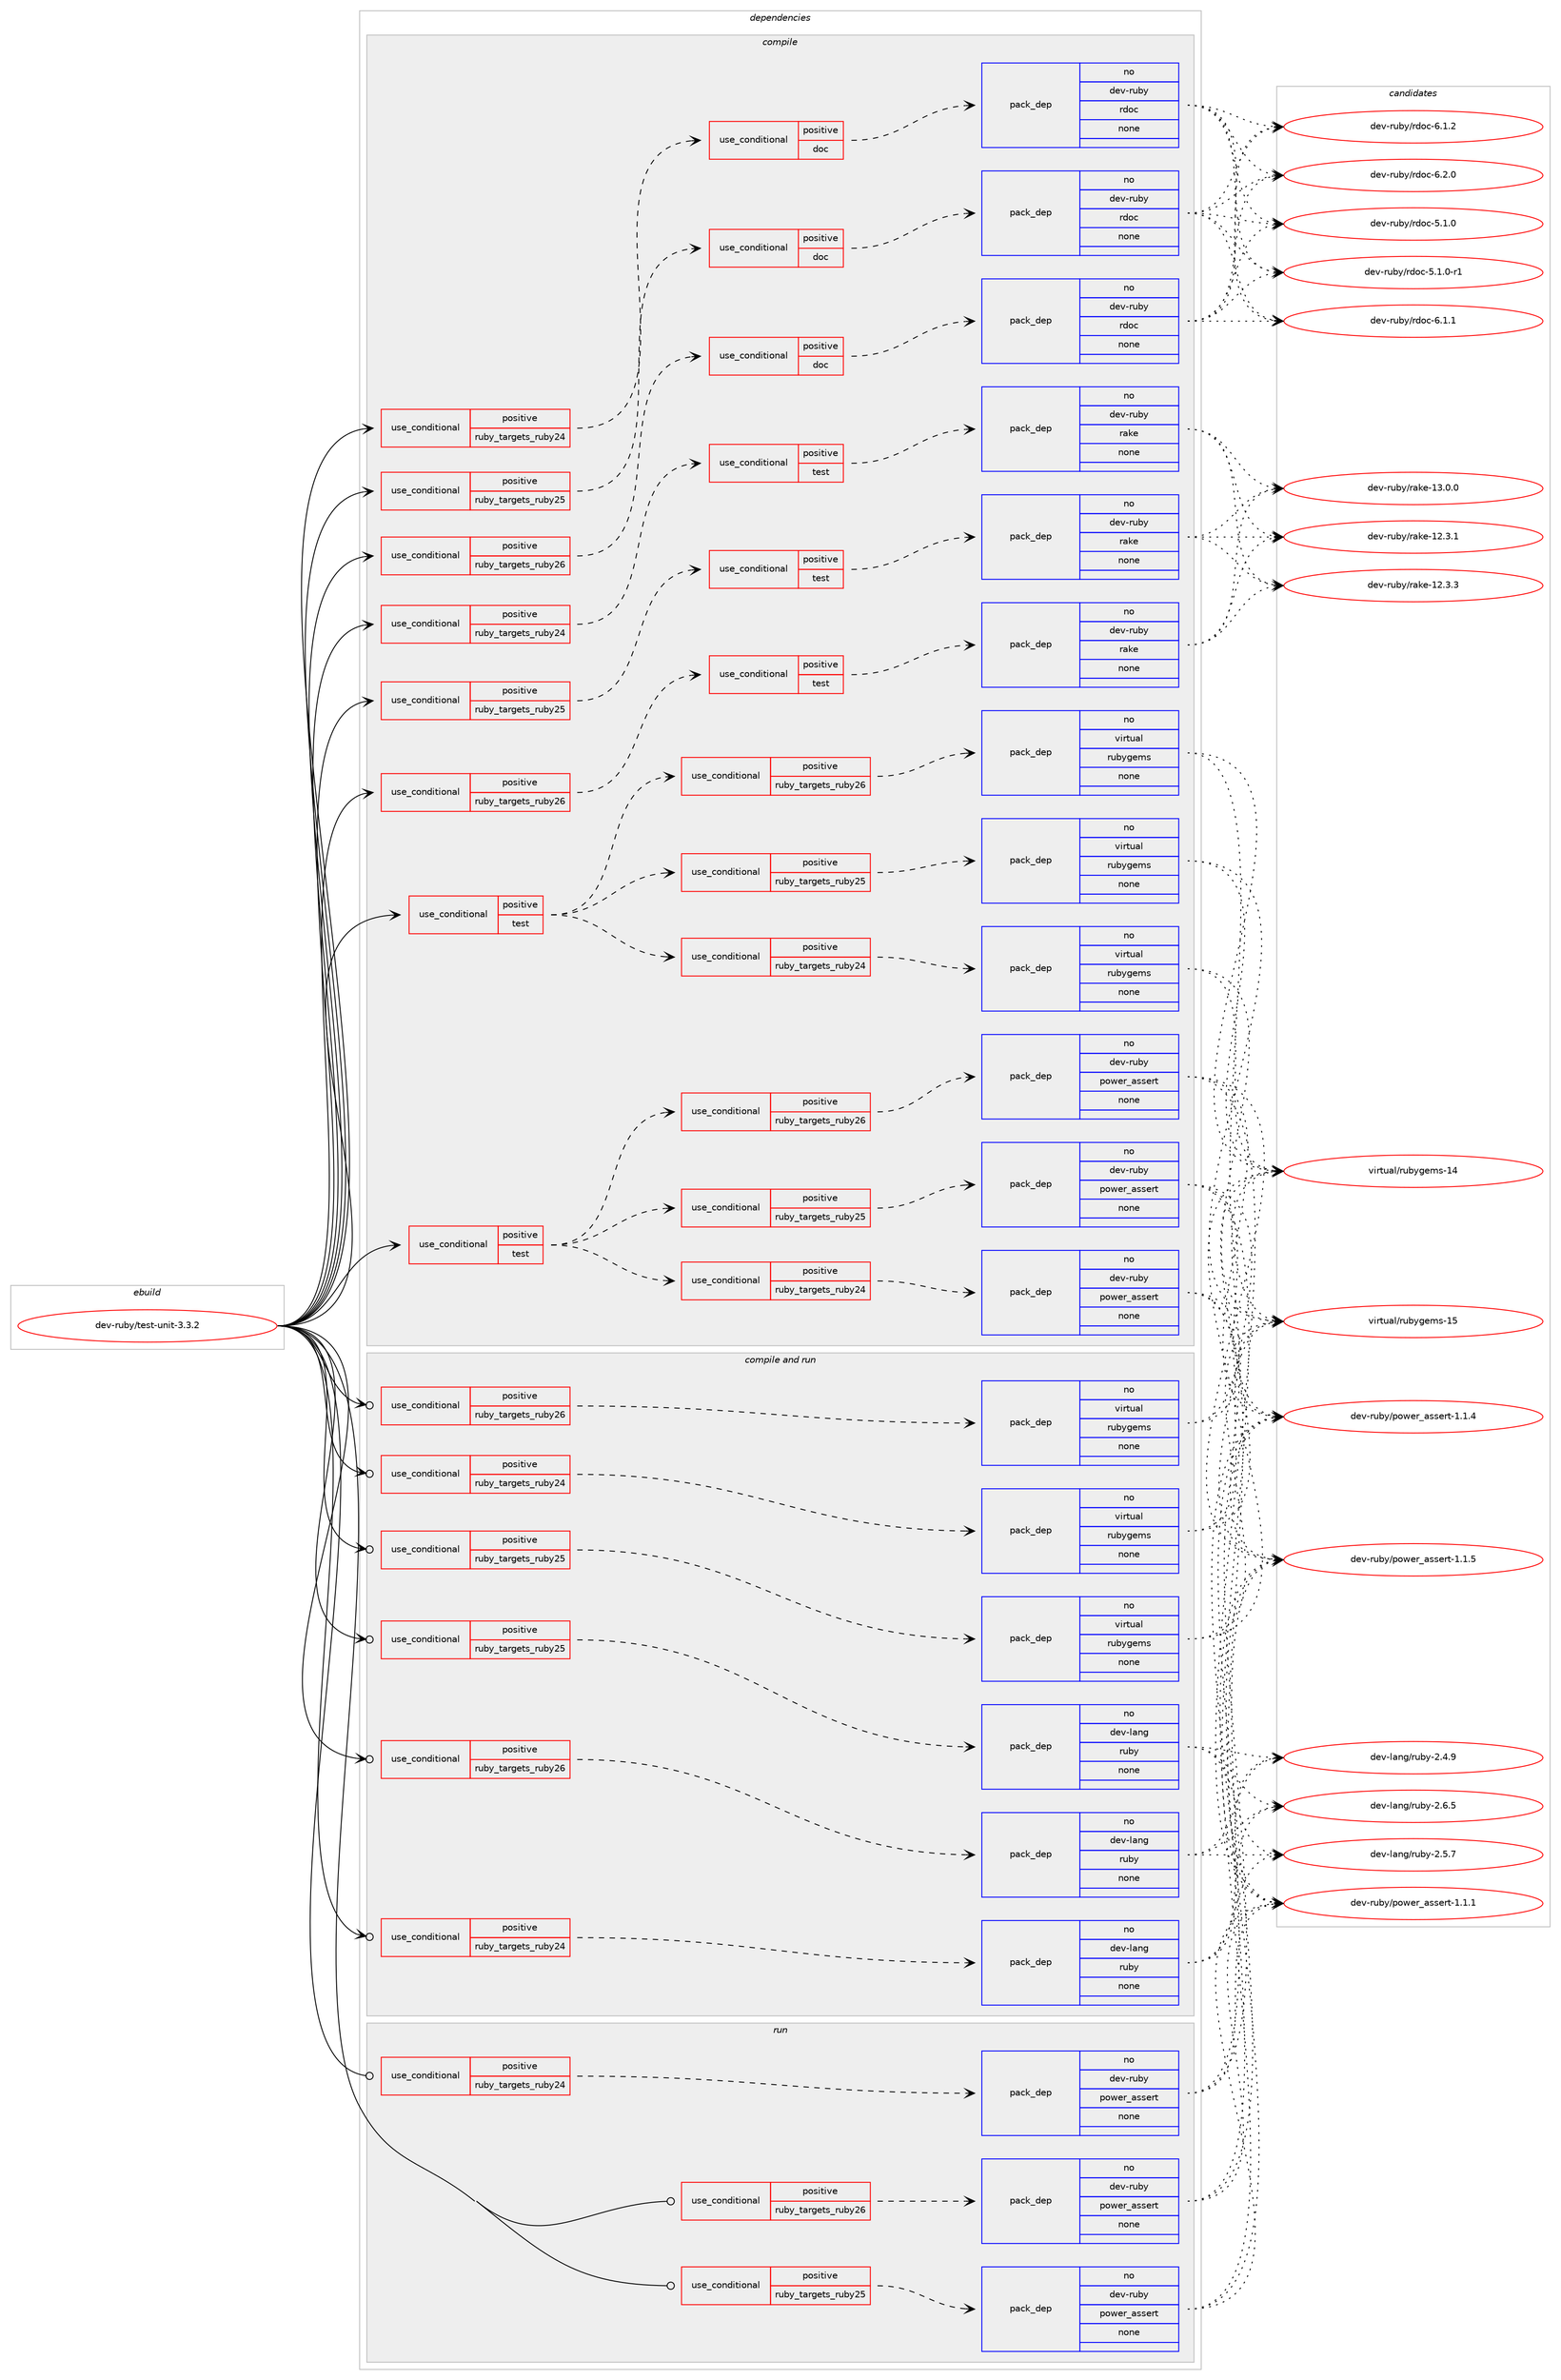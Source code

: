 digraph prolog {

# *************
# Graph options
# *************

newrank=true;
concentrate=true;
compound=true;
graph [rankdir=LR,fontname=Helvetica,fontsize=10,ranksep=1.5];#, ranksep=2.5, nodesep=0.2];
edge  [arrowhead=vee];
node  [fontname=Helvetica,fontsize=10];

# **********
# The ebuild
# **********

subgraph cluster_leftcol {
color=gray;
rank=same;
label=<<i>ebuild</i>>;
id [label="dev-ruby/test-unit-3.3.2", color=red, width=4, href="../dev-ruby/test-unit-3.3.2.svg"];
}

# ****************
# The dependencies
# ****************

subgraph cluster_midcol {
color=gray;
label=<<i>dependencies</i>>;
subgraph cluster_compile {
fillcolor="#eeeeee";
style=filled;
label=<<i>compile</i>>;
subgraph cond179171 {
dependency718991 [label=<<TABLE BORDER="0" CELLBORDER="1" CELLSPACING="0" CELLPADDING="4"><TR><TD ROWSPAN="3" CELLPADDING="10">use_conditional</TD></TR><TR><TD>positive</TD></TR><TR><TD>ruby_targets_ruby24</TD></TR></TABLE>>, shape=none, color=red];
subgraph cond179172 {
dependency718992 [label=<<TABLE BORDER="0" CELLBORDER="1" CELLSPACING="0" CELLPADDING="4"><TR><TD ROWSPAN="3" CELLPADDING="10">use_conditional</TD></TR><TR><TD>positive</TD></TR><TR><TD>doc</TD></TR></TABLE>>, shape=none, color=red];
subgraph pack527774 {
dependency718993 [label=<<TABLE BORDER="0" CELLBORDER="1" CELLSPACING="0" CELLPADDING="4" WIDTH="220"><TR><TD ROWSPAN="6" CELLPADDING="30">pack_dep</TD></TR><TR><TD WIDTH="110">no</TD></TR><TR><TD>dev-ruby</TD></TR><TR><TD>rdoc</TD></TR><TR><TD>none</TD></TR><TR><TD></TD></TR></TABLE>>, shape=none, color=blue];
}
dependency718992:e -> dependency718993:w [weight=20,style="dashed",arrowhead="vee"];
}
dependency718991:e -> dependency718992:w [weight=20,style="dashed",arrowhead="vee"];
}
id:e -> dependency718991:w [weight=20,style="solid",arrowhead="vee"];
subgraph cond179173 {
dependency718994 [label=<<TABLE BORDER="0" CELLBORDER="1" CELLSPACING="0" CELLPADDING="4"><TR><TD ROWSPAN="3" CELLPADDING="10">use_conditional</TD></TR><TR><TD>positive</TD></TR><TR><TD>ruby_targets_ruby24</TD></TR></TABLE>>, shape=none, color=red];
subgraph cond179174 {
dependency718995 [label=<<TABLE BORDER="0" CELLBORDER="1" CELLSPACING="0" CELLPADDING="4"><TR><TD ROWSPAN="3" CELLPADDING="10">use_conditional</TD></TR><TR><TD>positive</TD></TR><TR><TD>test</TD></TR></TABLE>>, shape=none, color=red];
subgraph pack527775 {
dependency718996 [label=<<TABLE BORDER="0" CELLBORDER="1" CELLSPACING="0" CELLPADDING="4" WIDTH="220"><TR><TD ROWSPAN="6" CELLPADDING="30">pack_dep</TD></TR><TR><TD WIDTH="110">no</TD></TR><TR><TD>dev-ruby</TD></TR><TR><TD>rake</TD></TR><TR><TD>none</TD></TR><TR><TD></TD></TR></TABLE>>, shape=none, color=blue];
}
dependency718995:e -> dependency718996:w [weight=20,style="dashed",arrowhead="vee"];
}
dependency718994:e -> dependency718995:w [weight=20,style="dashed",arrowhead="vee"];
}
id:e -> dependency718994:w [weight=20,style="solid",arrowhead="vee"];
subgraph cond179175 {
dependency718997 [label=<<TABLE BORDER="0" CELLBORDER="1" CELLSPACING="0" CELLPADDING="4"><TR><TD ROWSPAN="3" CELLPADDING="10">use_conditional</TD></TR><TR><TD>positive</TD></TR><TR><TD>ruby_targets_ruby25</TD></TR></TABLE>>, shape=none, color=red];
subgraph cond179176 {
dependency718998 [label=<<TABLE BORDER="0" CELLBORDER="1" CELLSPACING="0" CELLPADDING="4"><TR><TD ROWSPAN="3" CELLPADDING="10">use_conditional</TD></TR><TR><TD>positive</TD></TR><TR><TD>doc</TD></TR></TABLE>>, shape=none, color=red];
subgraph pack527776 {
dependency718999 [label=<<TABLE BORDER="0" CELLBORDER="1" CELLSPACING="0" CELLPADDING="4" WIDTH="220"><TR><TD ROWSPAN="6" CELLPADDING="30">pack_dep</TD></TR><TR><TD WIDTH="110">no</TD></TR><TR><TD>dev-ruby</TD></TR><TR><TD>rdoc</TD></TR><TR><TD>none</TD></TR><TR><TD></TD></TR></TABLE>>, shape=none, color=blue];
}
dependency718998:e -> dependency718999:w [weight=20,style="dashed",arrowhead="vee"];
}
dependency718997:e -> dependency718998:w [weight=20,style="dashed",arrowhead="vee"];
}
id:e -> dependency718997:w [weight=20,style="solid",arrowhead="vee"];
subgraph cond179177 {
dependency719000 [label=<<TABLE BORDER="0" CELLBORDER="1" CELLSPACING="0" CELLPADDING="4"><TR><TD ROWSPAN="3" CELLPADDING="10">use_conditional</TD></TR><TR><TD>positive</TD></TR><TR><TD>ruby_targets_ruby25</TD></TR></TABLE>>, shape=none, color=red];
subgraph cond179178 {
dependency719001 [label=<<TABLE BORDER="0" CELLBORDER="1" CELLSPACING="0" CELLPADDING="4"><TR><TD ROWSPAN="3" CELLPADDING="10">use_conditional</TD></TR><TR><TD>positive</TD></TR><TR><TD>test</TD></TR></TABLE>>, shape=none, color=red];
subgraph pack527777 {
dependency719002 [label=<<TABLE BORDER="0" CELLBORDER="1" CELLSPACING="0" CELLPADDING="4" WIDTH="220"><TR><TD ROWSPAN="6" CELLPADDING="30">pack_dep</TD></TR><TR><TD WIDTH="110">no</TD></TR><TR><TD>dev-ruby</TD></TR><TR><TD>rake</TD></TR><TR><TD>none</TD></TR><TR><TD></TD></TR></TABLE>>, shape=none, color=blue];
}
dependency719001:e -> dependency719002:w [weight=20,style="dashed",arrowhead="vee"];
}
dependency719000:e -> dependency719001:w [weight=20,style="dashed",arrowhead="vee"];
}
id:e -> dependency719000:w [weight=20,style="solid",arrowhead="vee"];
subgraph cond179179 {
dependency719003 [label=<<TABLE BORDER="0" CELLBORDER="1" CELLSPACING="0" CELLPADDING="4"><TR><TD ROWSPAN="3" CELLPADDING="10">use_conditional</TD></TR><TR><TD>positive</TD></TR><TR><TD>ruby_targets_ruby26</TD></TR></TABLE>>, shape=none, color=red];
subgraph cond179180 {
dependency719004 [label=<<TABLE BORDER="0" CELLBORDER="1" CELLSPACING="0" CELLPADDING="4"><TR><TD ROWSPAN="3" CELLPADDING="10">use_conditional</TD></TR><TR><TD>positive</TD></TR><TR><TD>doc</TD></TR></TABLE>>, shape=none, color=red];
subgraph pack527778 {
dependency719005 [label=<<TABLE BORDER="0" CELLBORDER="1" CELLSPACING="0" CELLPADDING="4" WIDTH="220"><TR><TD ROWSPAN="6" CELLPADDING="30">pack_dep</TD></TR><TR><TD WIDTH="110">no</TD></TR><TR><TD>dev-ruby</TD></TR><TR><TD>rdoc</TD></TR><TR><TD>none</TD></TR><TR><TD></TD></TR></TABLE>>, shape=none, color=blue];
}
dependency719004:e -> dependency719005:w [weight=20,style="dashed",arrowhead="vee"];
}
dependency719003:e -> dependency719004:w [weight=20,style="dashed",arrowhead="vee"];
}
id:e -> dependency719003:w [weight=20,style="solid",arrowhead="vee"];
subgraph cond179181 {
dependency719006 [label=<<TABLE BORDER="0" CELLBORDER="1" CELLSPACING="0" CELLPADDING="4"><TR><TD ROWSPAN="3" CELLPADDING="10">use_conditional</TD></TR><TR><TD>positive</TD></TR><TR><TD>ruby_targets_ruby26</TD></TR></TABLE>>, shape=none, color=red];
subgraph cond179182 {
dependency719007 [label=<<TABLE BORDER="0" CELLBORDER="1" CELLSPACING="0" CELLPADDING="4"><TR><TD ROWSPAN="3" CELLPADDING="10">use_conditional</TD></TR><TR><TD>positive</TD></TR><TR><TD>test</TD></TR></TABLE>>, shape=none, color=red];
subgraph pack527779 {
dependency719008 [label=<<TABLE BORDER="0" CELLBORDER="1" CELLSPACING="0" CELLPADDING="4" WIDTH="220"><TR><TD ROWSPAN="6" CELLPADDING="30">pack_dep</TD></TR><TR><TD WIDTH="110">no</TD></TR><TR><TD>dev-ruby</TD></TR><TR><TD>rake</TD></TR><TR><TD>none</TD></TR><TR><TD></TD></TR></TABLE>>, shape=none, color=blue];
}
dependency719007:e -> dependency719008:w [weight=20,style="dashed",arrowhead="vee"];
}
dependency719006:e -> dependency719007:w [weight=20,style="dashed",arrowhead="vee"];
}
id:e -> dependency719006:w [weight=20,style="solid",arrowhead="vee"];
subgraph cond179183 {
dependency719009 [label=<<TABLE BORDER="0" CELLBORDER="1" CELLSPACING="0" CELLPADDING="4"><TR><TD ROWSPAN="3" CELLPADDING="10">use_conditional</TD></TR><TR><TD>positive</TD></TR><TR><TD>test</TD></TR></TABLE>>, shape=none, color=red];
subgraph cond179184 {
dependency719010 [label=<<TABLE BORDER="0" CELLBORDER="1" CELLSPACING="0" CELLPADDING="4"><TR><TD ROWSPAN="3" CELLPADDING="10">use_conditional</TD></TR><TR><TD>positive</TD></TR><TR><TD>ruby_targets_ruby24</TD></TR></TABLE>>, shape=none, color=red];
subgraph pack527780 {
dependency719011 [label=<<TABLE BORDER="0" CELLBORDER="1" CELLSPACING="0" CELLPADDING="4" WIDTH="220"><TR><TD ROWSPAN="6" CELLPADDING="30">pack_dep</TD></TR><TR><TD WIDTH="110">no</TD></TR><TR><TD>dev-ruby</TD></TR><TR><TD>power_assert</TD></TR><TR><TD>none</TD></TR><TR><TD></TD></TR></TABLE>>, shape=none, color=blue];
}
dependency719010:e -> dependency719011:w [weight=20,style="dashed",arrowhead="vee"];
}
dependency719009:e -> dependency719010:w [weight=20,style="dashed",arrowhead="vee"];
subgraph cond179185 {
dependency719012 [label=<<TABLE BORDER="0" CELLBORDER="1" CELLSPACING="0" CELLPADDING="4"><TR><TD ROWSPAN="3" CELLPADDING="10">use_conditional</TD></TR><TR><TD>positive</TD></TR><TR><TD>ruby_targets_ruby25</TD></TR></TABLE>>, shape=none, color=red];
subgraph pack527781 {
dependency719013 [label=<<TABLE BORDER="0" CELLBORDER="1" CELLSPACING="0" CELLPADDING="4" WIDTH="220"><TR><TD ROWSPAN="6" CELLPADDING="30">pack_dep</TD></TR><TR><TD WIDTH="110">no</TD></TR><TR><TD>dev-ruby</TD></TR><TR><TD>power_assert</TD></TR><TR><TD>none</TD></TR><TR><TD></TD></TR></TABLE>>, shape=none, color=blue];
}
dependency719012:e -> dependency719013:w [weight=20,style="dashed",arrowhead="vee"];
}
dependency719009:e -> dependency719012:w [weight=20,style="dashed",arrowhead="vee"];
subgraph cond179186 {
dependency719014 [label=<<TABLE BORDER="0" CELLBORDER="1" CELLSPACING="0" CELLPADDING="4"><TR><TD ROWSPAN="3" CELLPADDING="10">use_conditional</TD></TR><TR><TD>positive</TD></TR><TR><TD>ruby_targets_ruby26</TD></TR></TABLE>>, shape=none, color=red];
subgraph pack527782 {
dependency719015 [label=<<TABLE BORDER="0" CELLBORDER="1" CELLSPACING="0" CELLPADDING="4" WIDTH="220"><TR><TD ROWSPAN="6" CELLPADDING="30">pack_dep</TD></TR><TR><TD WIDTH="110">no</TD></TR><TR><TD>dev-ruby</TD></TR><TR><TD>power_assert</TD></TR><TR><TD>none</TD></TR><TR><TD></TD></TR></TABLE>>, shape=none, color=blue];
}
dependency719014:e -> dependency719015:w [weight=20,style="dashed",arrowhead="vee"];
}
dependency719009:e -> dependency719014:w [weight=20,style="dashed",arrowhead="vee"];
}
id:e -> dependency719009:w [weight=20,style="solid",arrowhead="vee"];
subgraph cond179187 {
dependency719016 [label=<<TABLE BORDER="0" CELLBORDER="1" CELLSPACING="0" CELLPADDING="4"><TR><TD ROWSPAN="3" CELLPADDING="10">use_conditional</TD></TR><TR><TD>positive</TD></TR><TR><TD>test</TD></TR></TABLE>>, shape=none, color=red];
subgraph cond179188 {
dependency719017 [label=<<TABLE BORDER="0" CELLBORDER="1" CELLSPACING="0" CELLPADDING="4"><TR><TD ROWSPAN="3" CELLPADDING="10">use_conditional</TD></TR><TR><TD>positive</TD></TR><TR><TD>ruby_targets_ruby24</TD></TR></TABLE>>, shape=none, color=red];
subgraph pack527783 {
dependency719018 [label=<<TABLE BORDER="0" CELLBORDER="1" CELLSPACING="0" CELLPADDING="4" WIDTH="220"><TR><TD ROWSPAN="6" CELLPADDING="30">pack_dep</TD></TR><TR><TD WIDTH="110">no</TD></TR><TR><TD>virtual</TD></TR><TR><TD>rubygems</TD></TR><TR><TD>none</TD></TR><TR><TD></TD></TR></TABLE>>, shape=none, color=blue];
}
dependency719017:e -> dependency719018:w [weight=20,style="dashed",arrowhead="vee"];
}
dependency719016:e -> dependency719017:w [weight=20,style="dashed",arrowhead="vee"];
subgraph cond179189 {
dependency719019 [label=<<TABLE BORDER="0" CELLBORDER="1" CELLSPACING="0" CELLPADDING="4"><TR><TD ROWSPAN="3" CELLPADDING="10">use_conditional</TD></TR><TR><TD>positive</TD></TR><TR><TD>ruby_targets_ruby25</TD></TR></TABLE>>, shape=none, color=red];
subgraph pack527784 {
dependency719020 [label=<<TABLE BORDER="0" CELLBORDER="1" CELLSPACING="0" CELLPADDING="4" WIDTH="220"><TR><TD ROWSPAN="6" CELLPADDING="30">pack_dep</TD></TR><TR><TD WIDTH="110">no</TD></TR><TR><TD>virtual</TD></TR><TR><TD>rubygems</TD></TR><TR><TD>none</TD></TR><TR><TD></TD></TR></TABLE>>, shape=none, color=blue];
}
dependency719019:e -> dependency719020:w [weight=20,style="dashed",arrowhead="vee"];
}
dependency719016:e -> dependency719019:w [weight=20,style="dashed",arrowhead="vee"];
subgraph cond179190 {
dependency719021 [label=<<TABLE BORDER="0" CELLBORDER="1" CELLSPACING="0" CELLPADDING="4"><TR><TD ROWSPAN="3" CELLPADDING="10">use_conditional</TD></TR><TR><TD>positive</TD></TR><TR><TD>ruby_targets_ruby26</TD></TR></TABLE>>, shape=none, color=red];
subgraph pack527785 {
dependency719022 [label=<<TABLE BORDER="0" CELLBORDER="1" CELLSPACING="0" CELLPADDING="4" WIDTH="220"><TR><TD ROWSPAN="6" CELLPADDING="30">pack_dep</TD></TR><TR><TD WIDTH="110">no</TD></TR><TR><TD>virtual</TD></TR><TR><TD>rubygems</TD></TR><TR><TD>none</TD></TR><TR><TD></TD></TR></TABLE>>, shape=none, color=blue];
}
dependency719021:e -> dependency719022:w [weight=20,style="dashed",arrowhead="vee"];
}
dependency719016:e -> dependency719021:w [weight=20,style="dashed",arrowhead="vee"];
}
id:e -> dependency719016:w [weight=20,style="solid",arrowhead="vee"];
}
subgraph cluster_compileandrun {
fillcolor="#eeeeee";
style=filled;
label=<<i>compile and run</i>>;
subgraph cond179191 {
dependency719023 [label=<<TABLE BORDER="0" CELLBORDER="1" CELLSPACING="0" CELLPADDING="4"><TR><TD ROWSPAN="3" CELLPADDING="10">use_conditional</TD></TR><TR><TD>positive</TD></TR><TR><TD>ruby_targets_ruby24</TD></TR></TABLE>>, shape=none, color=red];
subgraph pack527786 {
dependency719024 [label=<<TABLE BORDER="0" CELLBORDER="1" CELLSPACING="0" CELLPADDING="4" WIDTH="220"><TR><TD ROWSPAN="6" CELLPADDING="30">pack_dep</TD></TR><TR><TD WIDTH="110">no</TD></TR><TR><TD>dev-lang</TD></TR><TR><TD>ruby</TD></TR><TR><TD>none</TD></TR><TR><TD></TD></TR></TABLE>>, shape=none, color=blue];
}
dependency719023:e -> dependency719024:w [weight=20,style="dashed",arrowhead="vee"];
}
id:e -> dependency719023:w [weight=20,style="solid",arrowhead="odotvee"];
subgraph cond179192 {
dependency719025 [label=<<TABLE BORDER="0" CELLBORDER="1" CELLSPACING="0" CELLPADDING="4"><TR><TD ROWSPAN="3" CELLPADDING="10">use_conditional</TD></TR><TR><TD>positive</TD></TR><TR><TD>ruby_targets_ruby24</TD></TR></TABLE>>, shape=none, color=red];
subgraph pack527787 {
dependency719026 [label=<<TABLE BORDER="0" CELLBORDER="1" CELLSPACING="0" CELLPADDING="4" WIDTH="220"><TR><TD ROWSPAN="6" CELLPADDING="30">pack_dep</TD></TR><TR><TD WIDTH="110">no</TD></TR><TR><TD>virtual</TD></TR><TR><TD>rubygems</TD></TR><TR><TD>none</TD></TR><TR><TD></TD></TR></TABLE>>, shape=none, color=blue];
}
dependency719025:e -> dependency719026:w [weight=20,style="dashed",arrowhead="vee"];
}
id:e -> dependency719025:w [weight=20,style="solid",arrowhead="odotvee"];
subgraph cond179193 {
dependency719027 [label=<<TABLE BORDER="0" CELLBORDER="1" CELLSPACING="0" CELLPADDING="4"><TR><TD ROWSPAN="3" CELLPADDING="10">use_conditional</TD></TR><TR><TD>positive</TD></TR><TR><TD>ruby_targets_ruby25</TD></TR></TABLE>>, shape=none, color=red];
subgraph pack527788 {
dependency719028 [label=<<TABLE BORDER="0" CELLBORDER="1" CELLSPACING="0" CELLPADDING="4" WIDTH="220"><TR><TD ROWSPAN="6" CELLPADDING="30">pack_dep</TD></TR><TR><TD WIDTH="110">no</TD></TR><TR><TD>dev-lang</TD></TR><TR><TD>ruby</TD></TR><TR><TD>none</TD></TR><TR><TD></TD></TR></TABLE>>, shape=none, color=blue];
}
dependency719027:e -> dependency719028:w [weight=20,style="dashed",arrowhead="vee"];
}
id:e -> dependency719027:w [weight=20,style="solid",arrowhead="odotvee"];
subgraph cond179194 {
dependency719029 [label=<<TABLE BORDER="0" CELLBORDER="1" CELLSPACING="0" CELLPADDING="4"><TR><TD ROWSPAN="3" CELLPADDING="10">use_conditional</TD></TR><TR><TD>positive</TD></TR><TR><TD>ruby_targets_ruby25</TD></TR></TABLE>>, shape=none, color=red];
subgraph pack527789 {
dependency719030 [label=<<TABLE BORDER="0" CELLBORDER="1" CELLSPACING="0" CELLPADDING="4" WIDTH="220"><TR><TD ROWSPAN="6" CELLPADDING="30">pack_dep</TD></TR><TR><TD WIDTH="110">no</TD></TR><TR><TD>virtual</TD></TR><TR><TD>rubygems</TD></TR><TR><TD>none</TD></TR><TR><TD></TD></TR></TABLE>>, shape=none, color=blue];
}
dependency719029:e -> dependency719030:w [weight=20,style="dashed",arrowhead="vee"];
}
id:e -> dependency719029:w [weight=20,style="solid",arrowhead="odotvee"];
subgraph cond179195 {
dependency719031 [label=<<TABLE BORDER="0" CELLBORDER="1" CELLSPACING="0" CELLPADDING="4"><TR><TD ROWSPAN="3" CELLPADDING="10">use_conditional</TD></TR><TR><TD>positive</TD></TR><TR><TD>ruby_targets_ruby26</TD></TR></TABLE>>, shape=none, color=red];
subgraph pack527790 {
dependency719032 [label=<<TABLE BORDER="0" CELLBORDER="1" CELLSPACING="0" CELLPADDING="4" WIDTH="220"><TR><TD ROWSPAN="6" CELLPADDING="30">pack_dep</TD></TR><TR><TD WIDTH="110">no</TD></TR><TR><TD>dev-lang</TD></TR><TR><TD>ruby</TD></TR><TR><TD>none</TD></TR><TR><TD></TD></TR></TABLE>>, shape=none, color=blue];
}
dependency719031:e -> dependency719032:w [weight=20,style="dashed",arrowhead="vee"];
}
id:e -> dependency719031:w [weight=20,style="solid",arrowhead="odotvee"];
subgraph cond179196 {
dependency719033 [label=<<TABLE BORDER="0" CELLBORDER="1" CELLSPACING="0" CELLPADDING="4"><TR><TD ROWSPAN="3" CELLPADDING="10">use_conditional</TD></TR><TR><TD>positive</TD></TR><TR><TD>ruby_targets_ruby26</TD></TR></TABLE>>, shape=none, color=red];
subgraph pack527791 {
dependency719034 [label=<<TABLE BORDER="0" CELLBORDER="1" CELLSPACING="0" CELLPADDING="4" WIDTH="220"><TR><TD ROWSPAN="6" CELLPADDING="30">pack_dep</TD></TR><TR><TD WIDTH="110">no</TD></TR><TR><TD>virtual</TD></TR><TR><TD>rubygems</TD></TR><TR><TD>none</TD></TR><TR><TD></TD></TR></TABLE>>, shape=none, color=blue];
}
dependency719033:e -> dependency719034:w [weight=20,style="dashed",arrowhead="vee"];
}
id:e -> dependency719033:w [weight=20,style="solid",arrowhead="odotvee"];
}
subgraph cluster_run {
fillcolor="#eeeeee";
style=filled;
label=<<i>run</i>>;
subgraph cond179197 {
dependency719035 [label=<<TABLE BORDER="0" CELLBORDER="1" CELLSPACING="0" CELLPADDING="4"><TR><TD ROWSPAN="3" CELLPADDING="10">use_conditional</TD></TR><TR><TD>positive</TD></TR><TR><TD>ruby_targets_ruby24</TD></TR></TABLE>>, shape=none, color=red];
subgraph pack527792 {
dependency719036 [label=<<TABLE BORDER="0" CELLBORDER="1" CELLSPACING="0" CELLPADDING="4" WIDTH="220"><TR><TD ROWSPAN="6" CELLPADDING="30">pack_dep</TD></TR><TR><TD WIDTH="110">no</TD></TR><TR><TD>dev-ruby</TD></TR><TR><TD>power_assert</TD></TR><TR><TD>none</TD></TR><TR><TD></TD></TR></TABLE>>, shape=none, color=blue];
}
dependency719035:e -> dependency719036:w [weight=20,style="dashed",arrowhead="vee"];
}
id:e -> dependency719035:w [weight=20,style="solid",arrowhead="odot"];
subgraph cond179198 {
dependency719037 [label=<<TABLE BORDER="0" CELLBORDER="1" CELLSPACING="0" CELLPADDING="4"><TR><TD ROWSPAN="3" CELLPADDING="10">use_conditional</TD></TR><TR><TD>positive</TD></TR><TR><TD>ruby_targets_ruby25</TD></TR></TABLE>>, shape=none, color=red];
subgraph pack527793 {
dependency719038 [label=<<TABLE BORDER="0" CELLBORDER="1" CELLSPACING="0" CELLPADDING="4" WIDTH="220"><TR><TD ROWSPAN="6" CELLPADDING="30">pack_dep</TD></TR><TR><TD WIDTH="110">no</TD></TR><TR><TD>dev-ruby</TD></TR><TR><TD>power_assert</TD></TR><TR><TD>none</TD></TR><TR><TD></TD></TR></TABLE>>, shape=none, color=blue];
}
dependency719037:e -> dependency719038:w [weight=20,style="dashed",arrowhead="vee"];
}
id:e -> dependency719037:w [weight=20,style="solid",arrowhead="odot"];
subgraph cond179199 {
dependency719039 [label=<<TABLE BORDER="0" CELLBORDER="1" CELLSPACING="0" CELLPADDING="4"><TR><TD ROWSPAN="3" CELLPADDING="10">use_conditional</TD></TR><TR><TD>positive</TD></TR><TR><TD>ruby_targets_ruby26</TD></TR></TABLE>>, shape=none, color=red];
subgraph pack527794 {
dependency719040 [label=<<TABLE BORDER="0" CELLBORDER="1" CELLSPACING="0" CELLPADDING="4" WIDTH="220"><TR><TD ROWSPAN="6" CELLPADDING="30">pack_dep</TD></TR><TR><TD WIDTH="110">no</TD></TR><TR><TD>dev-ruby</TD></TR><TR><TD>power_assert</TD></TR><TR><TD>none</TD></TR><TR><TD></TD></TR></TABLE>>, shape=none, color=blue];
}
dependency719039:e -> dependency719040:w [weight=20,style="dashed",arrowhead="vee"];
}
id:e -> dependency719039:w [weight=20,style="solid",arrowhead="odot"];
}
}

# **************
# The candidates
# **************

subgraph cluster_choices {
rank=same;
color=gray;
label=<<i>candidates</i>>;

subgraph choice527774 {
color=black;
nodesep=1;
choice10010111845114117981214711410011199455346494648 [label="dev-ruby/rdoc-5.1.0", color=red, width=4,href="../dev-ruby/rdoc-5.1.0.svg"];
choice100101118451141179812147114100111994553464946484511449 [label="dev-ruby/rdoc-5.1.0-r1", color=red, width=4,href="../dev-ruby/rdoc-5.1.0-r1.svg"];
choice10010111845114117981214711410011199455446494649 [label="dev-ruby/rdoc-6.1.1", color=red, width=4,href="../dev-ruby/rdoc-6.1.1.svg"];
choice10010111845114117981214711410011199455446494650 [label="dev-ruby/rdoc-6.1.2", color=red, width=4,href="../dev-ruby/rdoc-6.1.2.svg"];
choice10010111845114117981214711410011199455446504648 [label="dev-ruby/rdoc-6.2.0", color=red, width=4,href="../dev-ruby/rdoc-6.2.0.svg"];
dependency718993:e -> choice10010111845114117981214711410011199455346494648:w [style=dotted,weight="100"];
dependency718993:e -> choice100101118451141179812147114100111994553464946484511449:w [style=dotted,weight="100"];
dependency718993:e -> choice10010111845114117981214711410011199455446494649:w [style=dotted,weight="100"];
dependency718993:e -> choice10010111845114117981214711410011199455446494650:w [style=dotted,weight="100"];
dependency718993:e -> choice10010111845114117981214711410011199455446504648:w [style=dotted,weight="100"];
}
subgraph choice527775 {
color=black;
nodesep=1;
choice1001011184511411798121471149710710145495046514649 [label="dev-ruby/rake-12.3.1", color=red, width=4,href="../dev-ruby/rake-12.3.1.svg"];
choice1001011184511411798121471149710710145495046514651 [label="dev-ruby/rake-12.3.3", color=red, width=4,href="../dev-ruby/rake-12.3.3.svg"];
choice1001011184511411798121471149710710145495146484648 [label="dev-ruby/rake-13.0.0", color=red, width=4,href="../dev-ruby/rake-13.0.0.svg"];
dependency718996:e -> choice1001011184511411798121471149710710145495046514649:w [style=dotted,weight="100"];
dependency718996:e -> choice1001011184511411798121471149710710145495046514651:w [style=dotted,weight="100"];
dependency718996:e -> choice1001011184511411798121471149710710145495146484648:w [style=dotted,weight="100"];
}
subgraph choice527776 {
color=black;
nodesep=1;
choice10010111845114117981214711410011199455346494648 [label="dev-ruby/rdoc-5.1.0", color=red, width=4,href="../dev-ruby/rdoc-5.1.0.svg"];
choice100101118451141179812147114100111994553464946484511449 [label="dev-ruby/rdoc-5.1.0-r1", color=red, width=4,href="../dev-ruby/rdoc-5.1.0-r1.svg"];
choice10010111845114117981214711410011199455446494649 [label="dev-ruby/rdoc-6.1.1", color=red, width=4,href="../dev-ruby/rdoc-6.1.1.svg"];
choice10010111845114117981214711410011199455446494650 [label="dev-ruby/rdoc-6.1.2", color=red, width=4,href="../dev-ruby/rdoc-6.1.2.svg"];
choice10010111845114117981214711410011199455446504648 [label="dev-ruby/rdoc-6.2.0", color=red, width=4,href="../dev-ruby/rdoc-6.2.0.svg"];
dependency718999:e -> choice10010111845114117981214711410011199455346494648:w [style=dotted,weight="100"];
dependency718999:e -> choice100101118451141179812147114100111994553464946484511449:w [style=dotted,weight="100"];
dependency718999:e -> choice10010111845114117981214711410011199455446494649:w [style=dotted,weight="100"];
dependency718999:e -> choice10010111845114117981214711410011199455446494650:w [style=dotted,weight="100"];
dependency718999:e -> choice10010111845114117981214711410011199455446504648:w [style=dotted,weight="100"];
}
subgraph choice527777 {
color=black;
nodesep=1;
choice1001011184511411798121471149710710145495046514649 [label="dev-ruby/rake-12.3.1", color=red, width=4,href="../dev-ruby/rake-12.3.1.svg"];
choice1001011184511411798121471149710710145495046514651 [label="dev-ruby/rake-12.3.3", color=red, width=4,href="../dev-ruby/rake-12.3.3.svg"];
choice1001011184511411798121471149710710145495146484648 [label="dev-ruby/rake-13.0.0", color=red, width=4,href="../dev-ruby/rake-13.0.0.svg"];
dependency719002:e -> choice1001011184511411798121471149710710145495046514649:w [style=dotted,weight="100"];
dependency719002:e -> choice1001011184511411798121471149710710145495046514651:w [style=dotted,weight="100"];
dependency719002:e -> choice1001011184511411798121471149710710145495146484648:w [style=dotted,weight="100"];
}
subgraph choice527778 {
color=black;
nodesep=1;
choice10010111845114117981214711410011199455346494648 [label="dev-ruby/rdoc-5.1.0", color=red, width=4,href="../dev-ruby/rdoc-5.1.0.svg"];
choice100101118451141179812147114100111994553464946484511449 [label="dev-ruby/rdoc-5.1.0-r1", color=red, width=4,href="../dev-ruby/rdoc-5.1.0-r1.svg"];
choice10010111845114117981214711410011199455446494649 [label="dev-ruby/rdoc-6.1.1", color=red, width=4,href="../dev-ruby/rdoc-6.1.1.svg"];
choice10010111845114117981214711410011199455446494650 [label="dev-ruby/rdoc-6.1.2", color=red, width=4,href="../dev-ruby/rdoc-6.1.2.svg"];
choice10010111845114117981214711410011199455446504648 [label="dev-ruby/rdoc-6.2.0", color=red, width=4,href="../dev-ruby/rdoc-6.2.0.svg"];
dependency719005:e -> choice10010111845114117981214711410011199455346494648:w [style=dotted,weight="100"];
dependency719005:e -> choice100101118451141179812147114100111994553464946484511449:w [style=dotted,weight="100"];
dependency719005:e -> choice10010111845114117981214711410011199455446494649:w [style=dotted,weight="100"];
dependency719005:e -> choice10010111845114117981214711410011199455446494650:w [style=dotted,weight="100"];
dependency719005:e -> choice10010111845114117981214711410011199455446504648:w [style=dotted,weight="100"];
}
subgraph choice527779 {
color=black;
nodesep=1;
choice1001011184511411798121471149710710145495046514649 [label="dev-ruby/rake-12.3.1", color=red, width=4,href="../dev-ruby/rake-12.3.1.svg"];
choice1001011184511411798121471149710710145495046514651 [label="dev-ruby/rake-12.3.3", color=red, width=4,href="../dev-ruby/rake-12.3.3.svg"];
choice1001011184511411798121471149710710145495146484648 [label="dev-ruby/rake-13.0.0", color=red, width=4,href="../dev-ruby/rake-13.0.0.svg"];
dependency719008:e -> choice1001011184511411798121471149710710145495046514649:w [style=dotted,weight="100"];
dependency719008:e -> choice1001011184511411798121471149710710145495046514651:w [style=dotted,weight="100"];
dependency719008:e -> choice1001011184511411798121471149710710145495146484648:w [style=dotted,weight="100"];
}
subgraph choice527780 {
color=black;
nodesep=1;
choice1001011184511411798121471121111191011149597115115101114116454946494649 [label="dev-ruby/power_assert-1.1.1", color=red, width=4,href="../dev-ruby/power_assert-1.1.1.svg"];
choice1001011184511411798121471121111191011149597115115101114116454946494652 [label="dev-ruby/power_assert-1.1.4", color=red, width=4,href="../dev-ruby/power_assert-1.1.4.svg"];
choice1001011184511411798121471121111191011149597115115101114116454946494653 [label="dev-ruby/power_assert-1.1.5", color=red, width=4,href="../dev-ruby/power_assert-1.1.5.svg"];
dependency719011:e -> choice1001011184511411798121471121111191011149597115115101114116454946494649:w [style=dotted,weight="100"];
dependency719011:e -> choice1001011184511411798121471121111191011149597115115101114116454946494652:w [style=dotted,weight="100"];
dependency719011:e -> choice1001011184511411798121471121111191011149597115115101114116454946494653:w [style=dotted,weight="100"];
}
subgraph choice527781 {
color=black;
nodesep=1;
choice1001011184511411798121471121111191011149597115115101114116454946494649 [label="dev-ruby/power_assert-1.1.1", color=red, width=4,href="../dev-ruby/power_assert-1.1.1.svg"];
choice1001011184511411798121471121111191011149597115115101114116454946494652 [label="dev-ruby/power_assert-1.1.4", color=red, width=4,href="../dev-ruby/power_assert-1.1.4.svg"];
choice1001011184511411798121471121111191011149597115115101114116454946494653 [label="dev-ruby/power_assert-1.1.5", color=red, width=4,href="../dev-ruby/power_assert-1.1.5.svg"];
dependency719013:e -> choice1001011184511411798121471121111191011149597115115101114116454946494649:w [style=dotted,weight="100"];
dependency719013:e -> choice1001011184511411798121471121111191011149597115115101114116454946494652:w [style=dotted,weight="100"];
dependency719013:e -> choice1001011184511411798121471121111191011149597115115101114116454946494653:w [style=dotted,weight="100"];
}
subgraph choice527782 {
color=black;
nodesep=1;
choice1001011184511411798121471121111191011149597115115101114116454946494649 [label="dev-ruby/power_assert-1.1.1", color=red, width=4,href="../dev-ruby/power_assert-1.1.1.svg"];
choice1001011184511411798121471121111191011149597115115101114116454946494652 [label="dev-ruby/power_assert-1.1.4", color=red, width=4,href="../dev-ruby/power_assert-1.1.4.svg"];
choice1001011184511411798121471121111191011149597115115101114116454946494653 [label="dev-ruby/power_assert-1.1.5", color=red, width=4,href="../dev-ruby/power_assert-1.1.5.svg"];
dependency719015:e -> choice1001011184511411798121471121111191011149597115115101114116454946494649:w [style=dotted,weight="100"];
dependency719015:e -> choice1001011184511411798121471121111191011149597115115101114116454946494652:w [style=dotted,weight="100"];
dependency719015:e -> choice1001011184511411798121471121111191011149597115115101114116454946494653:w [style=dotted,weight="100"];
}
subgraph choice527783 {
color=black;
nodesep=1;
choice118105114116117971084711411798121103101109115454952 [label="virtual/rubygems-14", color=red, width=4,href="../virtual/rubygems-14.svg"];
choice118105114116117971084711411798121103101109115454953 [label="virtual/rubygems-15", color=red, width=4,href="../virtual/rubygems-15.svg"];
dependency719018:e -> choice118105114116117971084711411798121103101109115454952:w [style=dotted,weight="100"];
dependency719018:e -> choice118105114116117971084711411798121103101109115454953:w [style=dotted,weight="100"];
}
subgraph choice527784 {
color=black;
nodesep=1;
choice118105114116117971084711411798121103101109115454952 [label="virtual/rubygems-14", color=red, width=4,href="../virtual/rubygems-14.svg"];
choice118105114116117971084711411798121103101109115454953 [label="virtual/rubygems-15", color=red, width=4,href="../virtual/rubygems-15.svg"];
dependency719020:e -> choice118105114116117971084711411798121103101109115454952:w [style=dotted,weight="100"];
dependency719020:e -> choice118105114116117971084711411798121103101109115454953:w [style=dotted,weight="100"];
}
subgraph choice527785 {
color=black;
nodesep=1;
choice118105114116117971084711411798121103101109115454952 [label="virtual/rubygems-14", color=red, width=4,href="../virtual/rubygems-14.svg"];
choice118105114116117971084711411798121103101109115454953 [label="virtual/rubygems-15", color=red, width=4,href="../virtual/rubygems-15.svg"];
dependency719022:e -> choice118105114116117971084711411798121103101109115454952:w [style=dotted,weight="100"];
dependency719022:e -> choice118105114116117971084711411798121103101109115454953:w [style=dotted,weight="100"];
}
subgraph choice527786 {
color=black;
nodesep=1;
choice10010111845108971101034711411798121455046524657 [label="dev-lang/ruby-2.4.9", color=red, width=4,href="../dev-lang/ruby-2.4.9.svg"];
choice10010111845108971101034711411798121455046534655 [label="dev-lang/ruby-2.5.7", color=red, width=4,href="../dev-lang/ruby-2.5.7.svg"];
choice10010111845108971101034711411798121455046544653 [label="dev-lang/ruby-2.6.5", color=red, width=4,href="../dev-lang/ruby-2.6.5.svg"];
dependency719024:e -> choice10010111845108971101034711411798121455046524657:w [style=dotted,weight="100"];
dependency719024:e -> choice10010111845108971101034711411798121455046534655:w [style=dotted,weight="100"];
dependency719024:e -> choice10010111845108971101034711411798121455046544653:w [style=dotted,weight="100"];
}
subgraph choice527787 {
color=black;
nodesep=1;
choice118105114116117971084711411798121103101109115454952 [label="virtual/rubygems-14", color=red, width=4,href="../virtual/rubygems-14.svg"];
choice118105114116117971084711411798121103101109115454953 [label="virtual/rubygems-15", color=red, width=4,href="../virtual/rubygems-15.svg"];
dependency719026:e -> choice118105114116117971084711411798121103101109115454952:w [style=dotted,weight="100"];
dependency719026:e -> choice118105114116117971084711411798121103101109115454953:w [style=dotted,weight="100"];
}
subgraph choice527788 {
color=black;
nodesep=1;
choice10010111845108971101034711411798121455046524657 [label="dev-lang/ruby-2.4.9", color=red, width=4,href="../dev-lang/ruby-2.4.9.svg"];
choice10010111845108971101034711411798121455046534655 [label="dev-lang/ruby-2.5.7", color=red, width=4,href="../dev-lang/ruby-2.5.7.svg"];
choice10010111845108971101034711411798121455046544653 [label="dev-lang/ruby-2.6.5", color=red, width=4,href="../dev-lang/ruby-2.6.5.svg"];
dependency719028:e -> choice10010111845108971101034711411798121455046524657:w [style=dotted,weight="100"];
dependency719028:e -> choice10010111845108971101034711411798121455046534655:w [style=dotted,weight="100"];
dependency719028:e -> choice10010111845108971101034711411798121455046544653:w [style=dotted,weight="100"];
}
subgraph choice527789 {
color=black;
nodesep=1;
choice118105114116117971084711411798121103101109115454952 [label="virtual/rubygems-14", color=red, width=4,href="../virtual/rubygems-14.svg"];
choice118105114116117971084711411798121103101109115454953 [label="virtual/rubygems-15", color=red, width=4,href="../virtual/rubygems-15.svg"];
dependency719030:e -> choice118105114116117971084711411798121103101109115454952:w [style=dotted,weight="100"];
dependency719030:e -> choice118105114116117971084711411798121103101109115454953:w [style=dotted,weight="100"];
}
subgraph choice527790 {
color=black;
nodesep=1;
choice10010111845108971101034711411798121455046524657 [label="dev-lang/ruby-2.4.9", color=red, width=4,href="../dev-lang/ruby-2.4.9.svg"];
choice10010111845108971101034711411798121455046534655 [label="dev-lang/ruby-2.5.7", color=red, width=4,href="../dev-lang/ruby-2.5.7.svg"];
choice10010111845108971101034711411798121455046544653 [label="dev-lang/ruby-2.6.5", color=red, width=4,href="../dev-lang/ruby-2.6.5.svg"];
dependency719032:e -> choice10010111845108971101034711411798121455046524657:w [style=dotted,weight="100"];
dependency719032:e -> choice10010111845108971101034711411798121455046534655:w [style=dotted,weight="100"];
dependency719032:e -> choice10010111845108971101034711411798121455046544653:w [style=dotted,weight="100"];
}
subgraph choice527791 {
color=black;
nodesep=1;
choice118105114116117971084711411798121103101109115454952 [label="virtual/rubygems-14", color=red, width=4,href="../virtual/rubygems-14.svg"];
choice118105114116117971084711411798121103101109115454953 [label="virtual/rubygems-15", color=red, width=4,href="../virtual/rubygems-15.svg"];
dependency719034:e -> choice118105114116117971084711411798121103101109115454952:w [style=dotted,weight="100"];
dependency719034:e -> choice118105114116117971084711411798121103101109115454953:w [style=dotted,weight="100"];
}
subgraph choice527792 {
color=black;
nodesep=1;
choice1001011184511411798121471121111191011149597115115101114116454946494649 [label="dev-ruby/power_assert-1.1.1", color=red, width=4,href="../dev-ruby/power_assert-1.1.1.svg"];
choice1001011184511411798121471121111191011149597115115101114116454946494652 [label="dev-ruby/power_assert-1.1.4", color=red, width=4,href="../dev-ruby/power_assert-1.1.4.svg"];
choice1001011184511411798121471121111191011149597115115101114116454946494653 [label="dev-ruby/power_assert-1.1.5", color=red, width=4,href="../dev-ruby/power_assert-1.1.5.svg"];
dependency719036:e -> choice1001011184511411798121471121111191011149597115115101114116454946494649:w [style=dotted,weight="100"];
dependency719036:e -> choice1001011184511411798121471121111191011149597115115101114116454946494652:w [style=dotted,weight="100"];
dependency719036:e -> choice1001011184511411798121471121111191011149597115115101114116454946494653:w [style=dotted,weight="100"];
}
subgraph choice527793 {
color=black;
nodesep=1;
choice1001011184511411798121471121111191011149597115115101114116454946494649 [label="dev-ruby/power_assert-1.1.1", color=red, width=4,href="../dev-ruby/power_assert-1.1.1.svg"];
choice1001011184511411798121471121111191011149597115115101114116454946494652 [label="dev-ruby/power_assert-1.1.4", color=red, width=4,href="../dev-ruby/power_assert-1.1.4.svg"];
choice1001011184511411798121471121111191011149597115115101114116454946494653 [label="dev-ruby/power_assert-1.1.5", color=red, width=4,href="../dev-ruby/power_assert-1.1.5.svg"];
dependency719038:e -> choice1001011184511411798121471121111191011149597115115101114116454946494649:w [style=dotted,weight="100"];
dependency719038:e -> choice1001011184511411798121471121111191011149597115115101114116454946494652:w [style=dotted,weight="100"];
dependency719038:e -> choice1001011184511411798121471121111191011149597115115101114116454946494653:w [style=dotted,weight="100"];
}
subgraph choice527794 {
color=black;
nodesep=1;
choice1001011184511411798121471121111191011149597115115101114116454946494649 [label="dev-ruby/power_assert-1.1.1", color=red, width=4,href="../dev-ruby/power_assert-1.1.1.svg"];
choice1001011184511411798121471121111191011149597115115101114116454946494652 [label="dev-ruby/power_assert-1.1.4", color=red, width=4,href="../dev-ruby/power_assert-1.1.4.svg"];
choice1001011184511411798121471121111191011149597115115101114116454946494653 [label="dev-ruby/power_assert-1.1.5", color=red, width=4,href="../dev-ruby/power_assert-1.1.5.svg"];
dependency719040:e -> choice1001011184511411798121471121111191011149597115115101114116454946494649:w [style=dotted,weight="100"];
dependency719040:e -> choice1001011184511411798121471121111191011149597115115101114116454946494652:w [style=dotted,weight="100"];
dependency719040:e -> choice1001011184511411798121471121111191011149597115115101114116454946494653:w [style=dotted,weight="100"];
}
}

}

